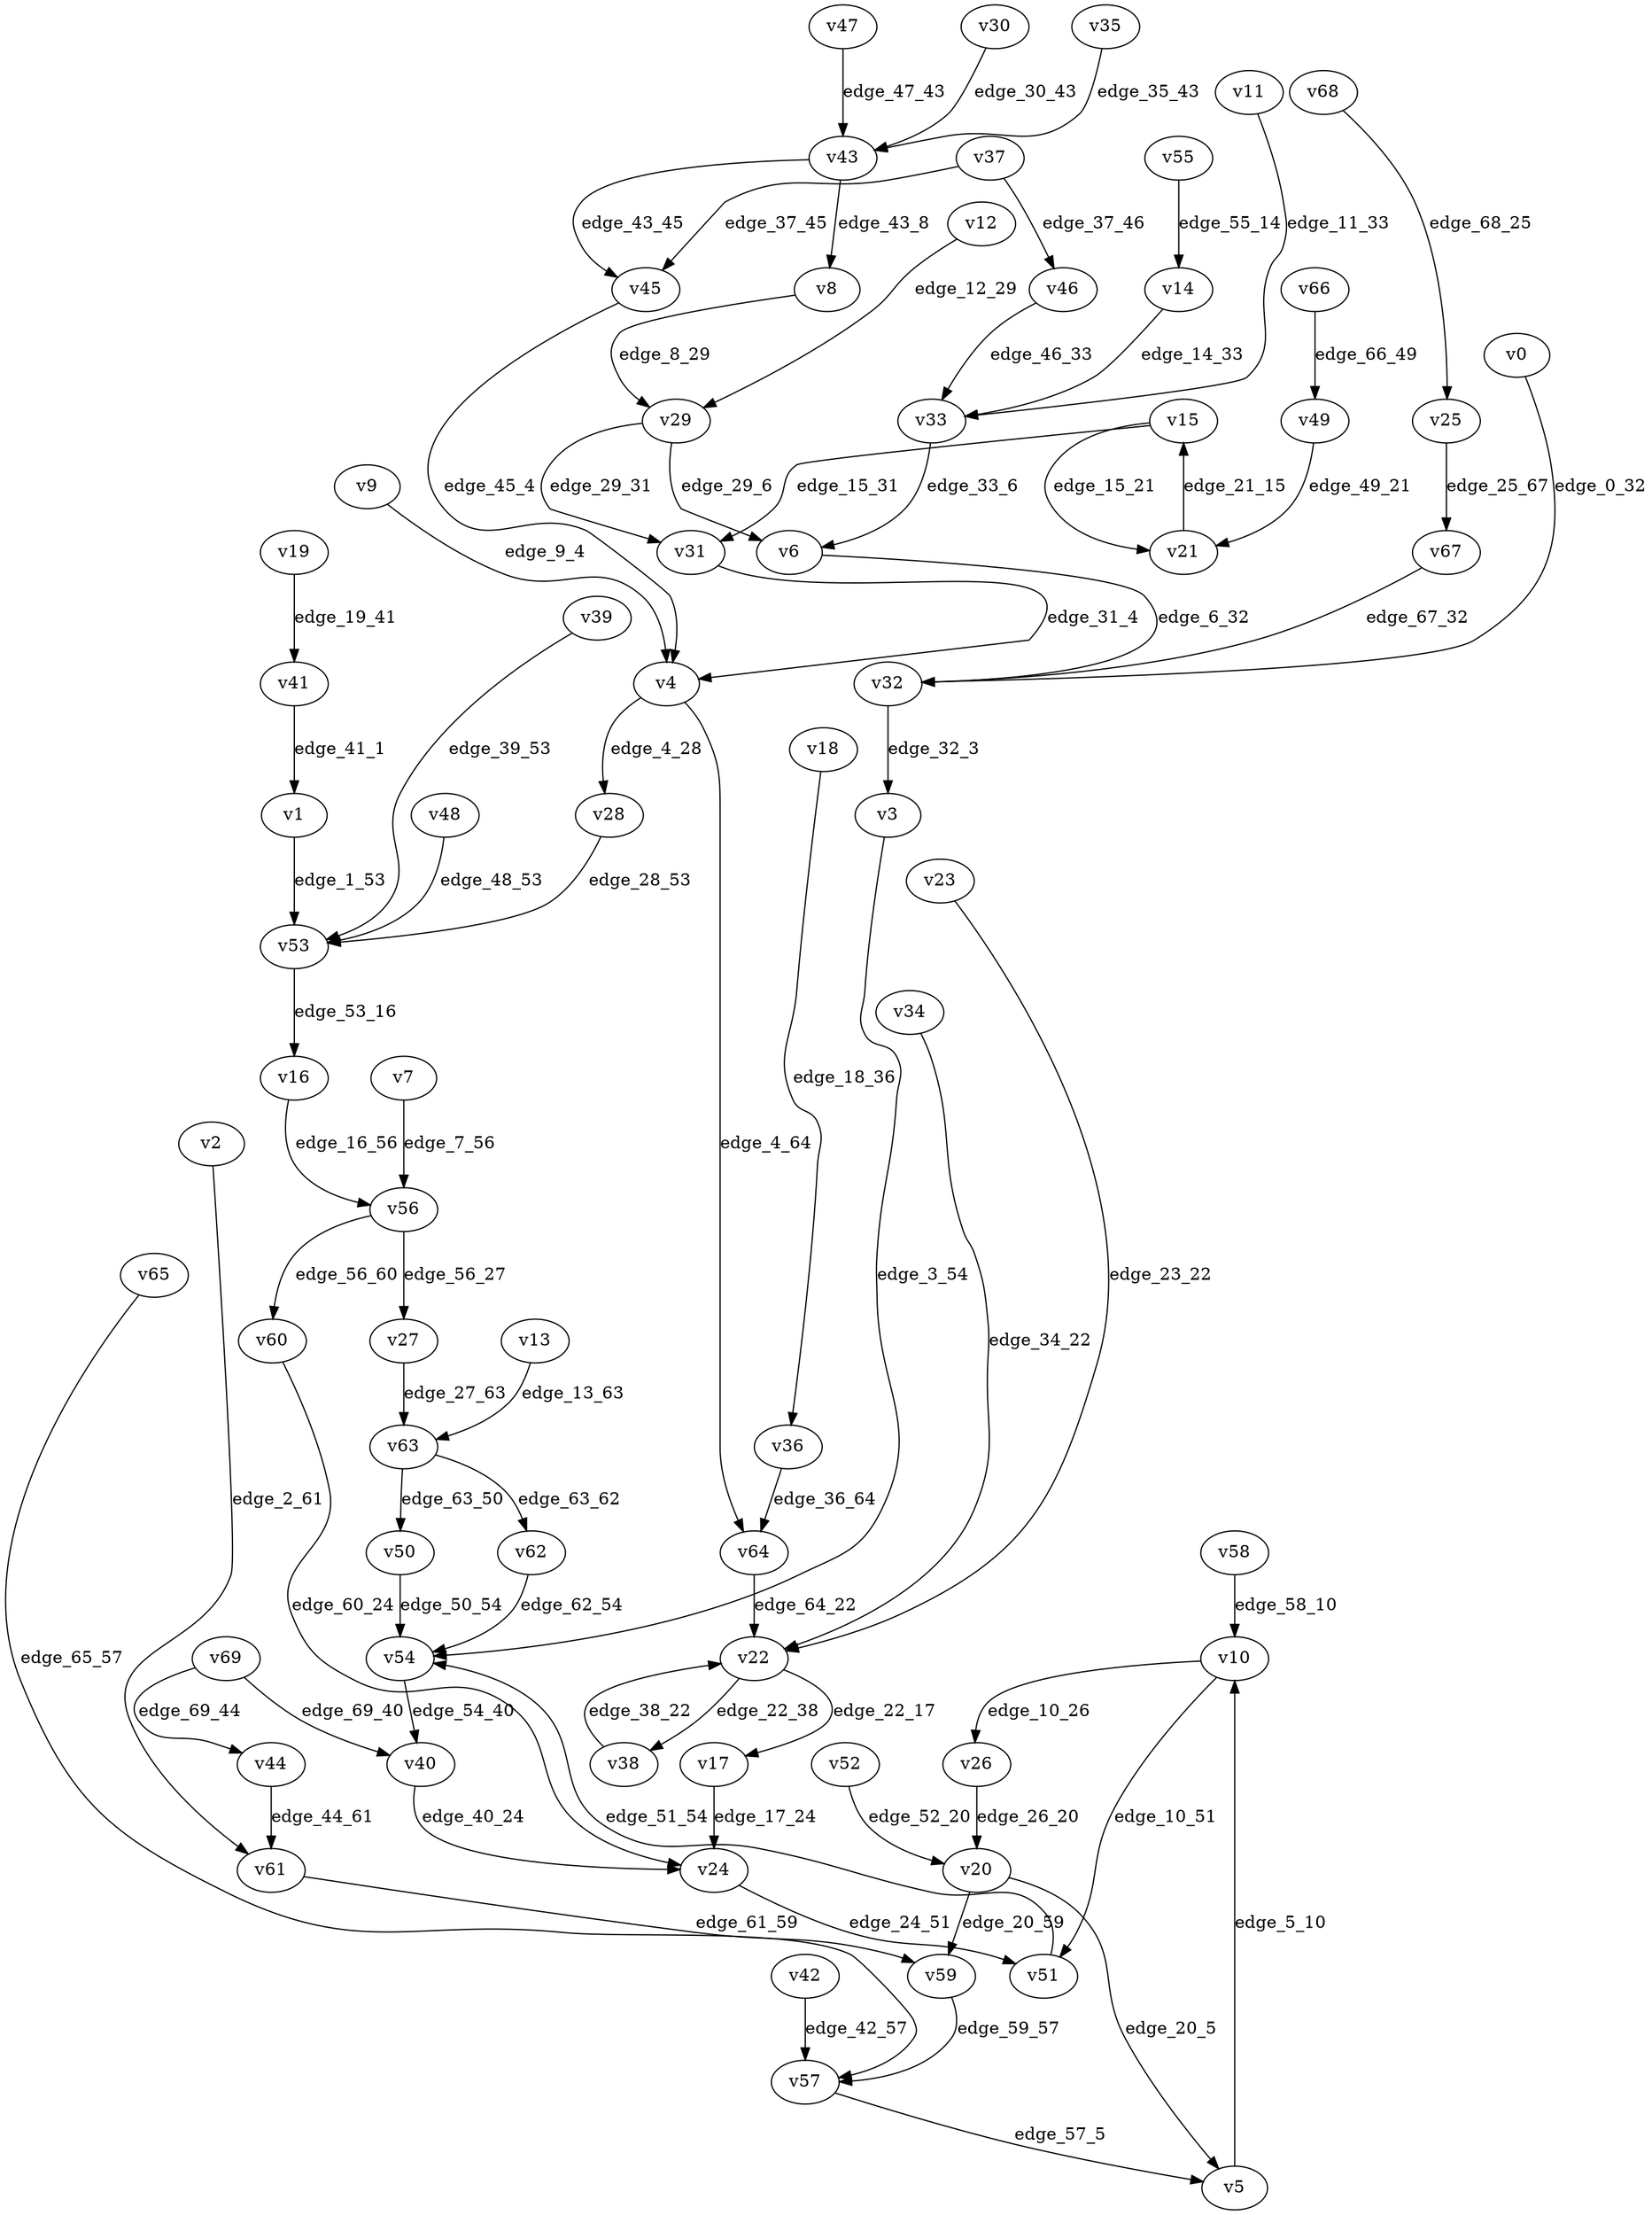 digraph G {
    // Stochastic discounted game

    v0 [name="v0", player=0];
    v1 [name="v1", player=0];
    v2 [name="v2", player=0];
    v3 [name="v3", player=1];
    v4 [name="v4", player=-1];
    v5 [name="v5", player=1];
    v6 [name="v6", player=0];
    v7 [name="v7", player=0];
    v8 [name="v8", player=0];
    v9 [name="v9", player=0];
    v10 [name="v10", player=-1];
    v11 [name="v11", player=1];
    v12 [name="v12", player=1];
    v13 [name="v13", player=0];
    v14 [name="v14", player=1];
    v15 [name="v15", player=-1];
    v16 [name="v16", player=1];
    v17 [name="v17", player=1];
    v18 [name="v18", player=0];
    v19 [name="v19", player=0];
    v20 [name="v20", player=-1];
    v21 [name="v21", player=1];
    v22 [name="v22", player=-1];
    v23 [name="v23", player=0];
    v24 [name="v24", player=-1];
    v25 [name="v25", player=-1];
    v26 [name="v26", player=0];
    v27 [name="v27", player=0];
    v28 [name="v28", player=1];
    v29 [name="v29", player=-1];
    v30 [name="v30", player=0];
    v31 [name="v31", player=0];
    v32 [name="v32", player=-1];
    v33 [name="v33", player=-1];
    v34 [name="v34", player=1];
    v35 [name="v35", player=0];
    v36 [name="v36", player=-1];
    v37 [name="v37", player=-1];
    v38 [name="v38", player=1];
    v39 [name="v39", player=0];
    v40 [name="v40", player=0];
    v41 [name="v41", player=-1];
    v42 [name="v42", player=0];
    v43 [name="v43", player=-1];
    v44 [name="v44", player=1];
    v45 [name="v45", player=1];
    v46 [name="v46", player=1];
    v47 [name="v47", player=1];
    v48 [name="v48", player=0];
    v49 [name="v49", player=-1];
    v50 [name="v50", player=1];
    v51 [name="v51", player=1];
    v52 [name="v52", player=0];
    v53 [name="v53", player=-1];
    v54 [name="v54", player=-1];
    v55 [name="v55", player=-1];
    v56 [name="v56", player=-1];
    v57 [name="v57", player=-1];
    v58 [name="v58", player=1];
    v59 [name="v59", player=1];
    v60 [name="v60", player=1];
    v61 [name="v61", player=-1];
    v62 [name="v62", player=1];
    v63 [name="v63", player=-1];
    v64 [name="v64", player=1];
    v65 [name="v65", player=0];
    v66 [name="v66", player=1];
    v67 [name="v67", player=1];
    v68 [name="v68", player=0];
    v69 [name="v69", player=-1];

    v0 -> v32 [label="edge_0_32", weight=-3.612569, discount=0.883361];
    v1 -> v53 [label="edge_1_53", weight=8.948207, discount=0.383932];
    v2 -> v61 [label="edge_2_61", weight=-6.783381, discount=0.654584];
    v3 -> v54 [label="edge_3_54", weight=-8.850278, discount=0.571929];
    v4 -> v28 [label="edge_4_28", probability=0.330424];
    v4 -> v64 [label="edge_4_64", probability=0.669576];
    v5 -> v10 [label="edge_5_10", weight=5.661446, discount=0.461207];
    v6 -> v32 [label="edge_6_32", weight=-0.686937, discount=0.384980];
    v7 -> v56 [label="edge_7_56", weight=4.521973, discount=0.370205];
    v8 -> v29 [label="edge_8_29", weight=-5.271660, discount=0.453425];
    v9 -> v4 [label="edge_9_4", weight=-6.761471, discount=0.256415];
    v10 -> v51 [label="edge_10_51", probability=0.455102];
    v10 -> v26 [label="edge_10_26", probability=0.544898];
    v11 -> v33 [label="edge_11_33", weight=-5.552772, discount=0.520859];
    v12 -> v29 [label="edge_12_29", weight=-9.620447, discount=0.143486];
    v13 -> v63 [label="edge_13_63", weight=4.738674, discount=0.501553];
    v14 -> v33 [label="edge_14_33", weight=-0.274987, discount=0.712507];
    v15 -> v31 [label="edge_15_31", probability=0.436625];
    v15 -> v21 [label="edge_15_21", probability=0.563375];
    v16 -> v56 [label="edge_16_56", weight=-3.624040, discount=0.163528];
    v17 -> v24 [label="edge_17_24", weight=8.119660, discount=0.333774];
    v18 -> v36 [label="edge_18_36", weight=-0.859183, discount=0.654143];
    v19 -> v41 [label="edge_19_41", weight=9.092638, discount=0.322260];
    v20 -> v59 [label="edge_20_59", probability=0.514061];
    v20 -> v5 [label="edge_20_5", probability=0.485939];
    v21 -> v15 [label="edge_21_15", weight=8.924250, discount=0.479430];
    v22 -> v17 [label="edge_22_17", probability=0.494983];
    v22 -> v38 [label="edge_22_38", probability=0.505017];
    v23 -> v22 [label="edge_23_22", weight=-0.595887, discount=0.405895];
    v24 -> v51 [label="edge_24_51", probability=1.000000];
    v25 -> v67 [label="edge_25_67", probability=1.000000];
    v26 -> v20 [label="edge_26_20", weight=7.363474, discount=0.705210];
    v27 -> v63 [label="edge_27_63", weight=8.783283, discount=0.214395];
    v28 -> v53 [label="edge_28_53", weight=-6.717797, discount=0.293311];
    v29 -> v31 [label="edge_29_31", probability=0.598956];
    v29 -> v6 [label="edge_29_6", probability=0.401044];
    v30 -> v43 [label="edge_30_43", weight=-5.932377, discount=0.794991];
    v31 -> v4 [label="edge_31_4", weight=-8.082647, discount=0.481520];
    v32 -> v3 [label="edge_32_3", probability=1.000000];
    v33 -> v6 [label="edge_33_6", probability=1.000000];
    v34 -> v22 [label="edge_34_22", weight=-3.334382, discount=0.273898];
    v35 -> v43 [label="edge_35_43", weight=5.761933, discount=0.576540];
    v36 -> v64 [label="edge_36_64", probability=1.000000];
    v37 -> v45 [label="edge_37_45", probability=0.689156];
    v37 -> v46 [label="edge_37_46", probability=0.310844];
    v38 -> v22 [label="edge_38_22", weight=-0.397521, discount=0.883085];
    v39 -> v53 [label="edge_39_53", weight=-3.998296, discount=0.426714];
    v40 -> v24 [label="edge_40_24", weight=5.707333, discount=0.293265];
    v41 -> v1 [label="edge_41_1", probability=1.000000];
    v42 -> v57 [label="edge_42_57", weight=8.409320, discount=0.415668];
    v43 -> v45 [label="edge_43_45", probability=0.496786];
    v43 -> v8 [label="edge_43_8", probability=0.503214];
    v44 -> v61 [label="edge_44_61", weight=7.067580, discount=0.662386];
    v45 -> v4 [label="edge_45_4", weight=-0.789948, discount=0.597011];
    v46 -> v33 [label="edge_46_33", weight=-9.942084, discount=0.282681];
    v47 -> v43 [label="edge_47_43", weight=9.067556, discount=0.374386];
    v48 -> v53 [label="edge_48_53", weight=6.406940, discount=0.473666];
    v49 -> v21 [label="edge_49_21", probability=1.000000];
    v50 -> v54 [label="edge_50_54", weight=3.814316, discount=0.165049];
    v51 -> v54 [label="edge_51_54", weight=-5.207334, discount=0.325956];
    v52 -> v20 [label="edge_52_20", weight=5.227180, discount=0.413080];
    v53 -> v16 [label="edge_53_16", probability=1.000000];
    v54 -> v40 [label="edge_54_40", probability=1.000000];
    v55 -> v14 [label="edge_55_14", probability=1.000000];
    v56 -> v60 [label="edge_56_60", probability=0.617963];
    v56 -> v27 [label="edge_56_27", probability=0.382037];
    v57 -> v5 [label="edge_57_5", probability=1.000000];
    v58 -> v10 [label="edge_58_10", weight=9.875220, discount=0.515703];
    v59 -> v57 [label="edge_59_57", weight=-8.136365, discount=0.406377];
    v60 -> v24 [label="edge_60_24", weight=-3.367127, discount=0.421560];
    v61 -> v59 [label="edge_61_59", probability=1.000000];
    v62 -> v54 [label="edge_62_54", weight=-6.353250, discount=0.661276];
    v63 -> v50 [label="edge_63_50", probability=0.601171];
    v63 -> v62 [label="edge_63_62", probability=0.398829];
    v64 -> v22 [label="edge_64_22", weight=5.125974, discount=0.791492];
    v65 -> v57 [label="edge_65_57", weight=-9.723787, discount=0.747006];
    v66 -> v49 [label="edge_66_49", weight=4.480715, discount=0.835002];
    v67 -> v32 [label="edge_67_32", weight=-9.579035, discount=0.531563];
    v68 -> v25 [label="edge_68_25", weight=-7.295212, discount=0.583170];
    v69 -> v40 [label="edge_69_40", probability=0.507790];
    v69 -> v44 [label="edge_69_44", probability=0.492210];
}